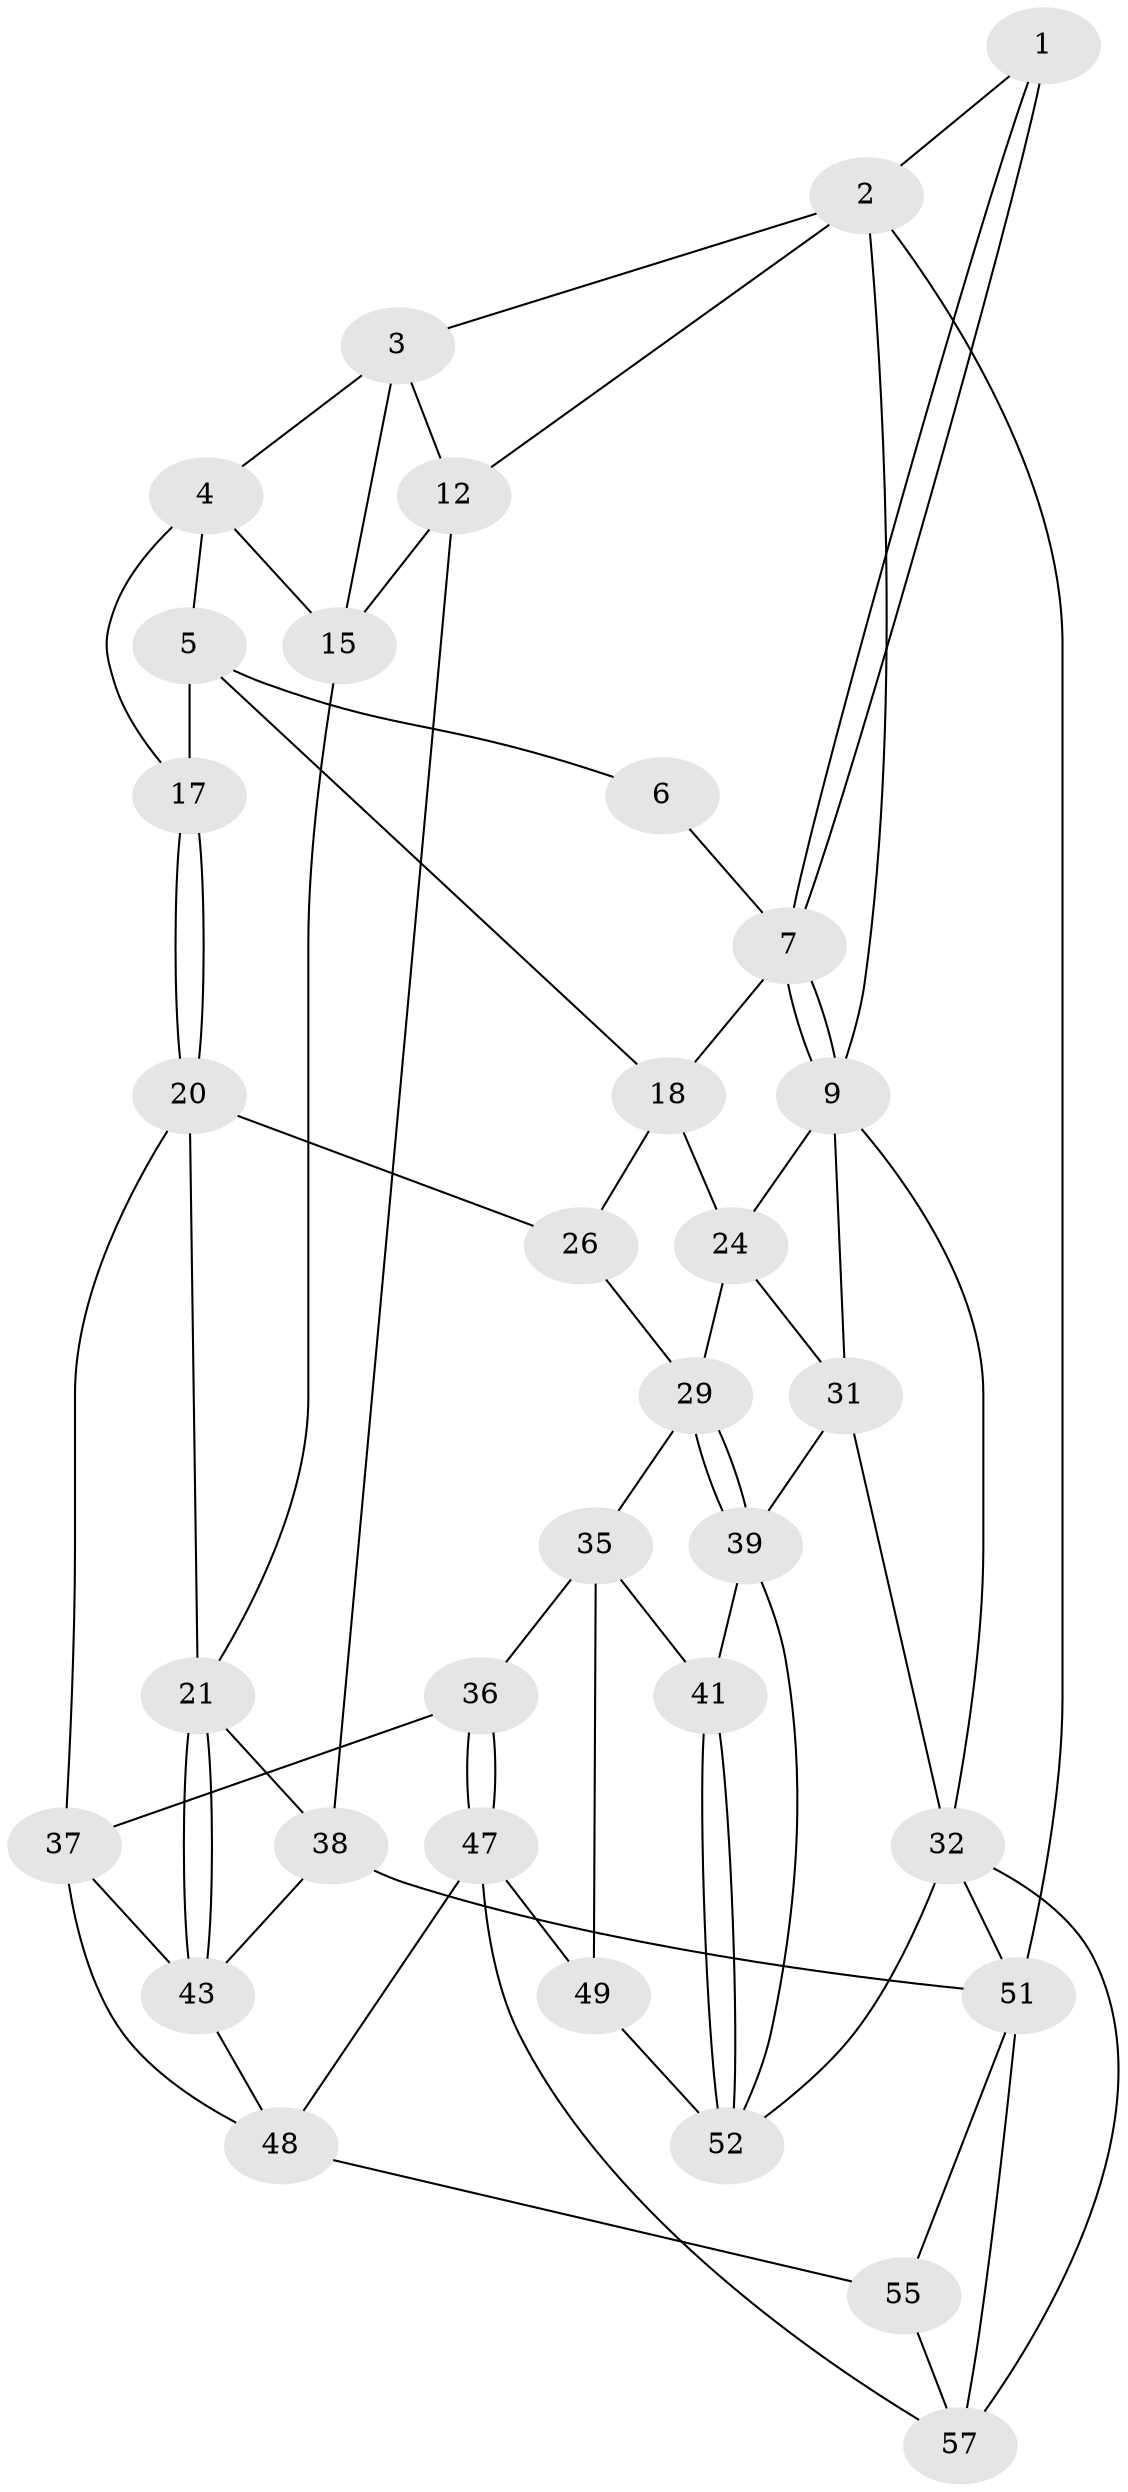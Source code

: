 // Generated by graph-tools (version 1.1) at 2025/52/02/27/25 19:52:39]
// undirected, 33 vertices, 70 edges
graph export_dot {
graph [start="1"]
  node [color=gray90,style=filled];
  1 [pos="+0.6323213563283618+0"];
  2 [pos="+0.24916902246590017+0",super="+10"];
  3 [pos="+0.24943103283580534+0",super="+11"];
  4 [pos="+0.39022965539114846+0",super="+14"];
  5 [pos="+0.49440578400187035+0.07409147148697565",super="+16"];
  6 [pos="+0.6201960812452746+0"];
  7 [pos="+1+0",super="+8"];
  9 [pos="+1+0",super="+23"];
  12 [pos="+0.0825436792172048+0.08896243509088789",super="+13"];
  15 [pos="+0.27580870066498975+0.07737354576857253",super="+19"];
  17 [pos="+0.4621590944614046+0.23241843633962483"];
  18 [pos="+0.6631110308976175+0.17071539100313823",super="+25"];
  20 [pos="+0.39133765817177374+0.3545154625276876",super="+27"];
  21 [pos="+0.23913802894862723+0.3540831536062181",super="+22"];
  24 [pos="+0.8243594989253087+0.173490646674005",super="+28"];
  26 [pos="+0.6927930812410815+0.2827845850876299"];
  29 [pos="+0.8516635978860289+0.3804260094076499",super="+30"];
  31 [pos="+1+0.16554018135871668",super="+34"];
  32 [pos="+1+1",super="+33"];
  35 [pos="+0.6056145207291191+0.49717588963706333",super="+42"];
  36 [pos="+0.6032204114594039+0.49698480963304886"];
  37 [pos="+0.45411518192186096+0.4283797446003052",super="+45"];
  38 [pos="+0+0.37284642189542677",super="+44"];
  39 [pos="+0.8639167520641269+0.43758718701314714",super="+40"];
  41 [pos="+0.7553130222442362+0.5446339050768961"];
  43 [pos="+0.19431590444394792+0.611729153904329",super="+46"];
  47 [pos="+0.5026169892433809+0.702221617801273",super="+50"];
  48 [pos="+0.4618418661257314+0.7032836567934329",super="+54"];
  49 [pos="+0.6569627993745843+0.7768995007688052"];
  51 [pos="+0+1",super="+56"];
  52 [pos="+0.6626904916089652+0.7748980023215828",super="+53"];
  55 [pos="+0.23560542681103439+1"];
  57 [pos="+0.6270666954518159+0.8595344549850644",super="+58"];
  1 -- 2;
  1 -- 7;
  1 -- 7;
  2 -- 3;
  2 -- 9;
  2 -- 51;
  2 -- 12;
  3 -- 4;
  3 -- 12;
  3 -- 15;
  4 -- 5;
  4 -- 17;
  4 -- 15;
  5 -- 6;
  5 -- 17;
  5 -- 18;
  6 -- 7;
  7 -- 9;
  7 -- 9;
  7 -- 18;
  9 -- 32;
  9 -- 24;
  9 -- 31;
  12 -- 15;
  12 -- 38;
  15 -- 21;
  17 -- 20;
  17 -- 20;
  18 -- 24;
  18 -- 26;
  20 -- 21;
  20 -- 26;
  20 -- 37;
  21 -- 43;
  21 -- 43;
  21 -- 38;
  24 -- 29;
  24 -- 31;
  26 -- 29;
  29 -- 39;
  29 -- 39;
  29 -- 35;
  31 -- 32;
  31 -- 39;
  32 -- 51;
  32 -- 52;
  32 -- 57;
  35 -- 36;
  35 -- 41;
  35 -- 49;
  36 -- 37;
  36 -- 47;
  36 -- 47;
  37 -- 48;
  37 -- 43;
  38 -- 51;
  38 -- 43;
  39 -- 41;
  39 -- 52;
  41 -- 52;
  41 -- 52;
  43 -- 48;
  47 -- 48;
  47 -- 49;
  47 -- 57;
  48 -- 55;
  49 -- 52;
  51 -- 55;
  51 -- 57;
  55 -- 57;
}
